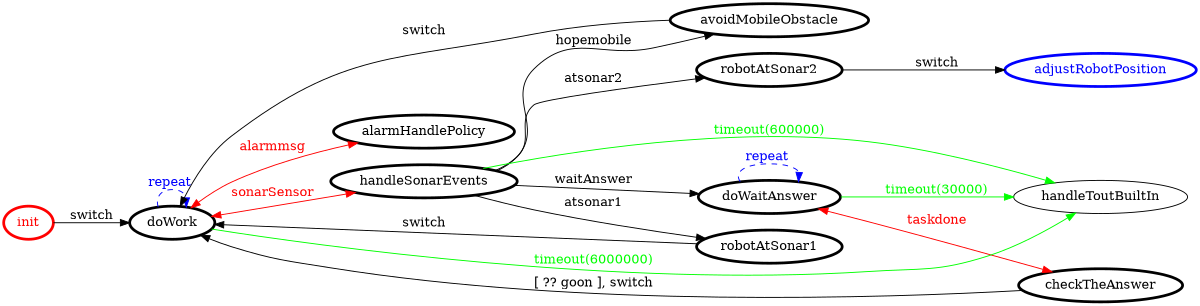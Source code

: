 /*
*
* A GraphViz DOT FSM description 
* Please use a GraphViz visualizer (like http://www.webgraphviz.com)
*  
*/

digraph finite_state_machine {
	rankdir=LR
	size="8,5"
	
	init [ color = red ][ fontcolor = red ][ penwidth = 3 ]
	doWaitAnswer [ color = black ][ fontcolor = black ][ penwidth = 3 ]
	doWork [ color = black ][ fontcolor = black ][ penwidth = 3 ]
	robotAtSonar2 [ color = black ][ fontcolor = black ][ penwidth = 3 ]
	checkTheAnswer [ color = black ][ fontcolor = black ][ penwidth = 3 ]
	avoidMobileObstacle [ color = black ][ fontcolor = black ][ penwidth = 3 ]
	robotAtSonar1 [ color = black ][ fontcolor = black ][ penwidth = 3 ]
	handleSonarEvents [ color = black ][ fontcolor = black ][ penwidth = 3 ]
	alarmHandlePolicy [ color = black ][ fontcolor = black ][ penwidth = 3 ]
	adjustRobotPosition [ color = blue ][ fontcolor = blue ][ penwidth = 3 ]
	
	handleSonarEvents -> handleToutBuiltIn [ label = "timeout(600000)" ][ color = green ][ fontcolor = green ]
	avoidMobileObstacle -> doWork [ label = "switch" ][ color = black ][ fontcolor = black ]
	handleSonarEvents -> doWaitAnswer [ label = "waitAnswer" ][ color = black ][ fontcolor = black ]
	doWork -> doWork [ label = "repeat "][ style = dashed ][ color = blue ][ fontcolor = blue ]
	handleSonarEvents -> avoidMobileObstacle [ label = "hopemobile" ][ color = black ][ fontcolor = black ]
	robotAtSonar2 -> adjustRobotPosition [ label = "switch" ][ color = black ][ fontcolor = black ]
	doWork -> handleSonarEvents [ label = "sonarSensor" ][ color = red ][ fontcolor = red ][ dir = both ]
	handleSonarEvents -> robotAtSonar1 [ label = "atsonar1" ][ color = black ][ fontcolor = black ]
	checkTheAnswer -> doWork [ label = "[ ?? goon ], switch" ][ color = black ][ fontcolor = black ]
	robotAtSonar1 -> doWork [ label = "switch" ][ color = black ][ fontcolor = black ]
	doWork -> handleToutBuiltIn [ label = "timeout(6000000)" ][ color = green ][ fontcolor = green ]
	doWaitAnswer -> handleToutBuiltIn [ label = "timeout(30000)" ][ color = green ][ fontcolor = green ]
	doWork -> alarmHandlePolicy [ label = "alarmmsg" ][ color = red ][ fontcolor = red ][ dir = both ]
	init -> doWork [ label = "switch" ][ color = black ][ fontcolor = black ]
	handleSonarEvents -> robotAtSonar2 [ label = "atsonar2" ][ color = black ][ fontcolor = black ]
	doWaitAnswer -> checkTheAnswer [ label = "taskdone" ][ color = red ][ fontcolor = red ][ dir = both ]
	doWaitAnswer -> doWaitAnswer [ label = "repeat "][ style = dashed ][ color = blue ][ fontcolor = blue ]
}
